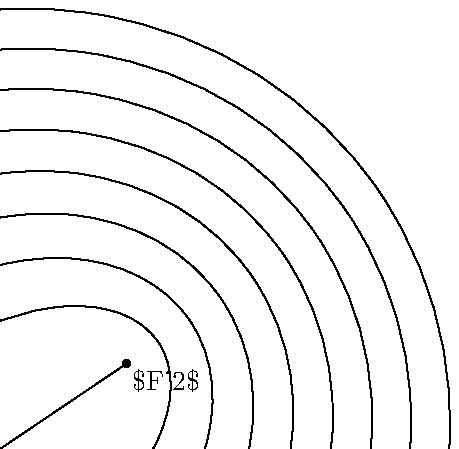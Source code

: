 \documentclass{standalone}
\usepackage{luamplib}
\begin{document}
\mplibtextextlabel{enable}
\begin{mplibcode}
vardef dp(expr x) = substring(0, 5) of decimal x enddef;
beginfig(1);

  pair F[], o;

  -F1 = F2 = 55 dir 34;

  o = 1/2[F1, F2];

  dotlabel.lrt("$F_1$", F1);
  dotlabel.lrt("$F_2$", F2);

  2d = abs(F1 - F2);
  r = angle(F1 - F2);

  for i = 0 upto 8:
    a := d * (1 + 1/4 i);
    b := a +-+ d;
    e :=  1 +-+ b/a;
    path ee; ee = fullcircle xscaled 2a yscaled 2b rotated r shifted o;
    draw ee; 
    picture tl; tl = thelabel.top(TEX("$e=" & dp(e) & "$"), origin);
    draw tl rotated angle direction 2 of ee shifted point 2 of ee;
  endfor

endfig;
\end{mplibcode}
\end{document}

